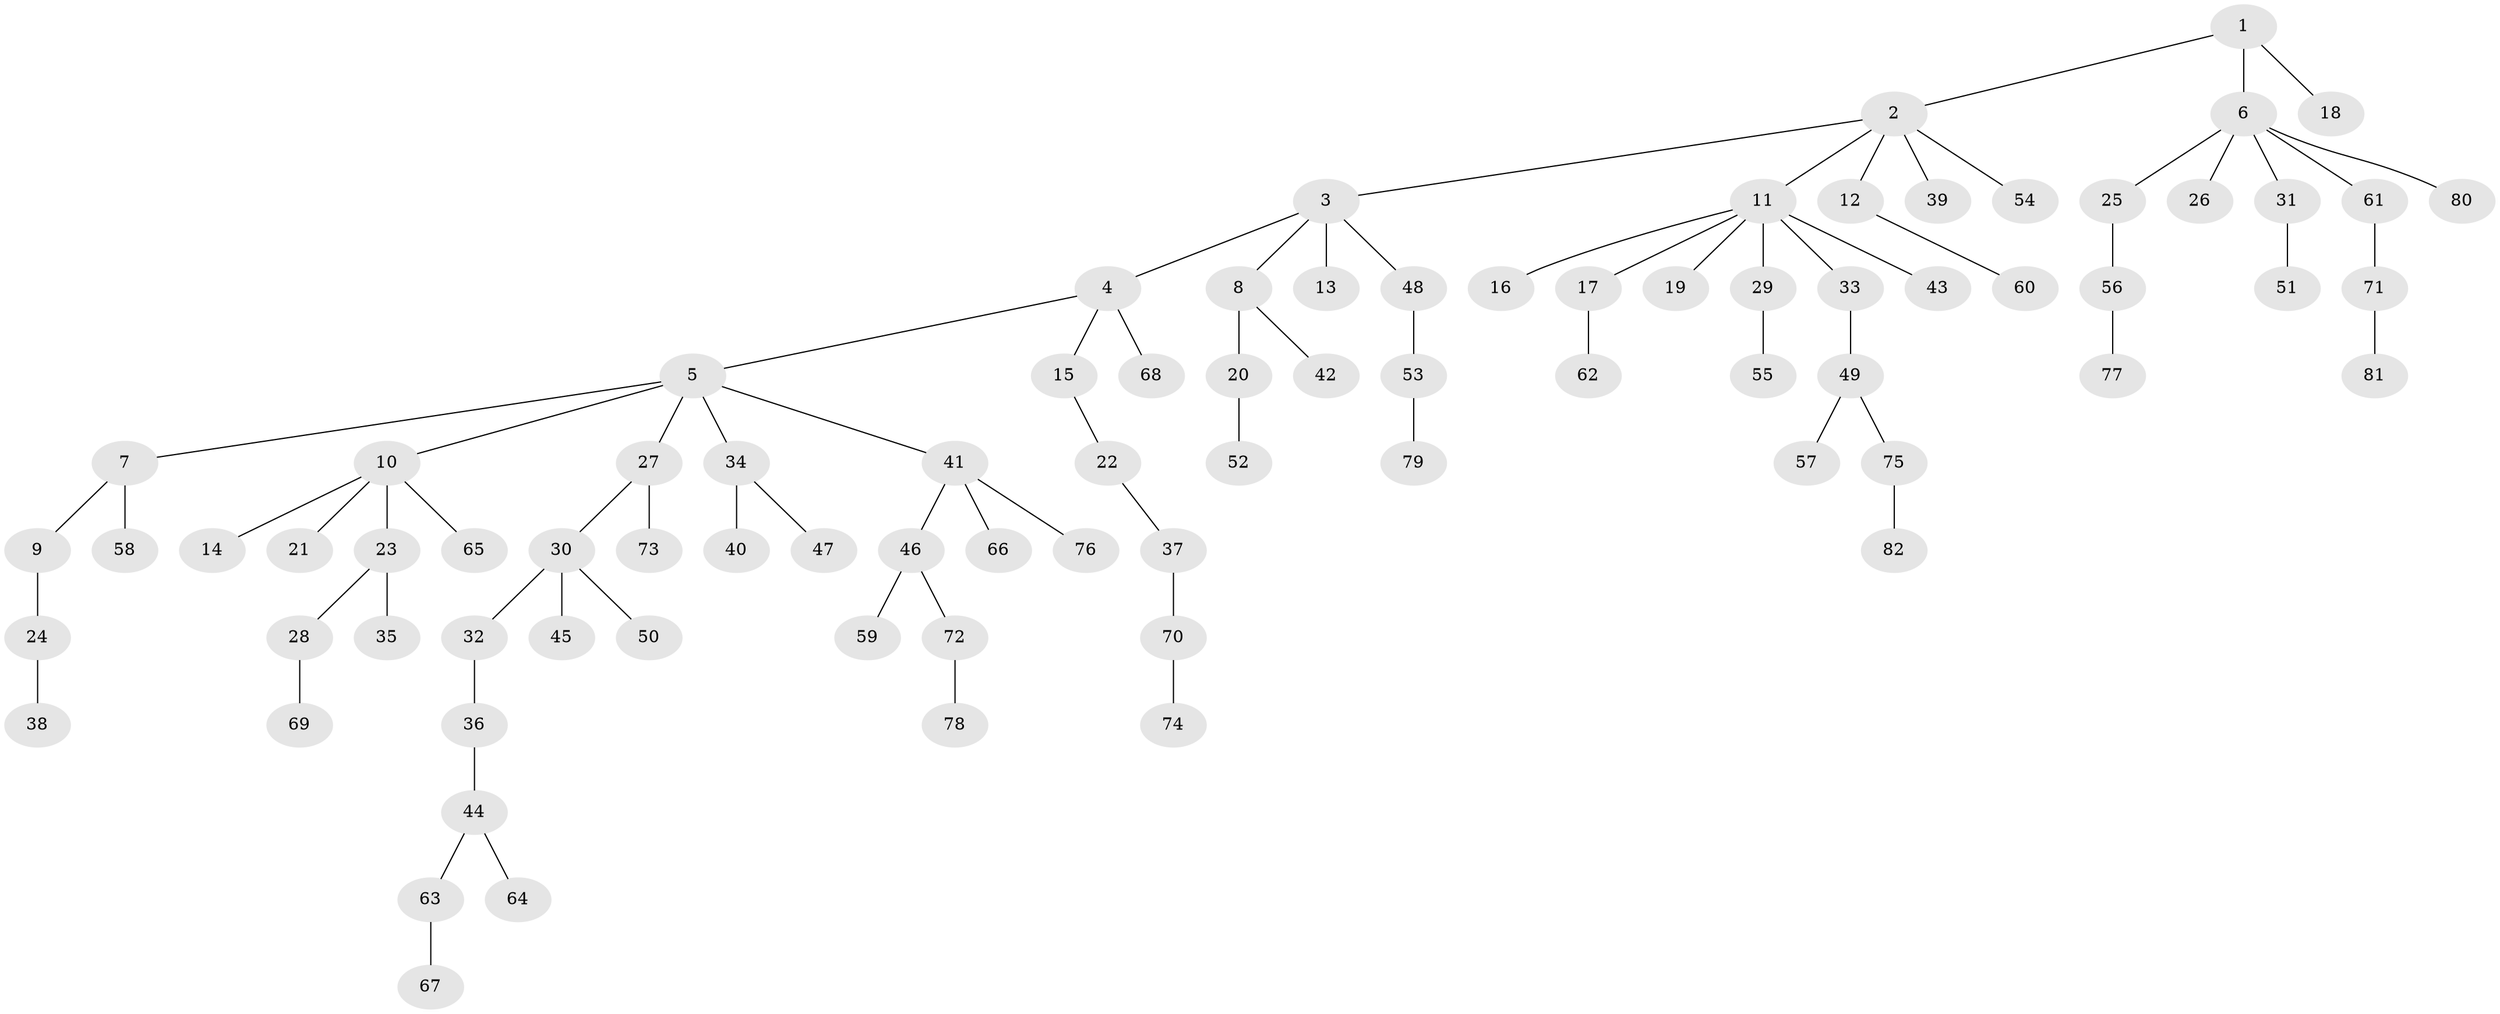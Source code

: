 // coarse degree distribution, {2: 0.4117647058823529, 4: 0.058823529411764705, 3: 0.11764705882352941, 5: 0.029411764705882353, 1: 0.38235294117647056}
// Generated by graph-tools (version 1.1) at 2025/51/03/04/25 22:51:36]
// undirected, 82 vertices, 81 edges
graph export_dot {
  node [color=gray90,style=filled];
  1;
  2;
  3;
  4;
  5;
  6;
  7;
  8;
  9;
  10;
  11;
  12;
  13;
  14;
  15;
  16;
  17;
  18;
  19;
  20;
  21;
  22;
  23;
  24;
  25;
  26;
  27;
  28;
  29;
  30;
  31;
  32;
  33;
  34;
  35;
  36;
  37;
  38;
  39;
  40;
  41;
  42;
  43;
  44;
  45;
  46;
  47;
  48;
  49;
  50;
  51;
  52;
  53;
  54;
  55;
  56;
  57;
  58;
  59;
  60;
  61;
  62;
  63;
  64;
  65;
  66;
  67;
  68;
  69;
  70;
  71;
  72;
  73;
  74;
  75;
  76;
  77;
  78;
  79;
  80;
  81;
  82;
  1 -- 2;
  1 -- 6;
  1 -- 18;
  2 -- 3;
  2 -- 11;
  2 -- 12;
  2 -- 39;
  2 -- 54;
  3 -- 4;
  3 -- 8;
  3 -- 13;
  3 -- 48;
  4 -- 5;
  4 -- 15;
  4 -- 68;
  5 -- 7;
  5 -- 10;
  5 -- 27;
  5 -- 34;
  5 -- 41;
  6 -- 25;
  6 -- 26;
  6 -- 31;
  6 -- 61;
  6 -- 80;
  7 -- 9;
  7 -- 58;
  8 -- 20;
  8 -- 42;
  9 -- 24;
  10 -- 14;
  10 -- 21;
  10 -- 23;
  10 -- 65;
  11 -- 16;
  11 -- 17;
  11 -- 19;
  11 -- 29;
  11 -- 33;
  11 -- 43;
  12 -- 60;
  15 -- 22;
  17 -- 62;
  20 -- 52;
  22 -- 37;
  23 -- 28;
  23 -- 35;
  24 -- 38;
  25 -- 56;
  27 -- 30;
  27 -- 73;
  28 -- 69;
  29 -- 55;
  30 -- 32;
  30 -- 45;
  30 -- 50;
  31 -- 51;
  32 -- 36;
  33 -- 49;
  34 -- 40;
  34 -- 47;
  36 -- 44;
  37 -- 70;
  41 -- 46;
  41 -- 66;
  41 -- 76;
  44 -- 63;
  44 -- 64;
  46 -- 59;
  46 -- 72;
  48 -- 53;
  49 -- 57;
  49 -- 75;
  53 -- 79;
  56 -- 77;
  61 -- 71;
  63 -- 67;
  70 -- 74;
  71 -- 81;
  72 -- 78;
  75 -- 82;
}
